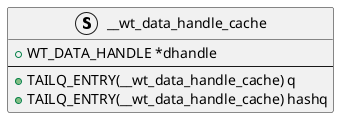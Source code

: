 @startuml WT_DATA_HANDLE_CACHE

struct "__wt_data_handle_cache" as WT_DATA_HANDLE_CACHE {
    + WT_DATA_HANDLE *dhandle
    --
    + TAILQ_ENTRY(__wt_data_handle_cache) q
    + TAILQ_ENTRY(__wt_data_handle_cache) hashq
}

@enduml